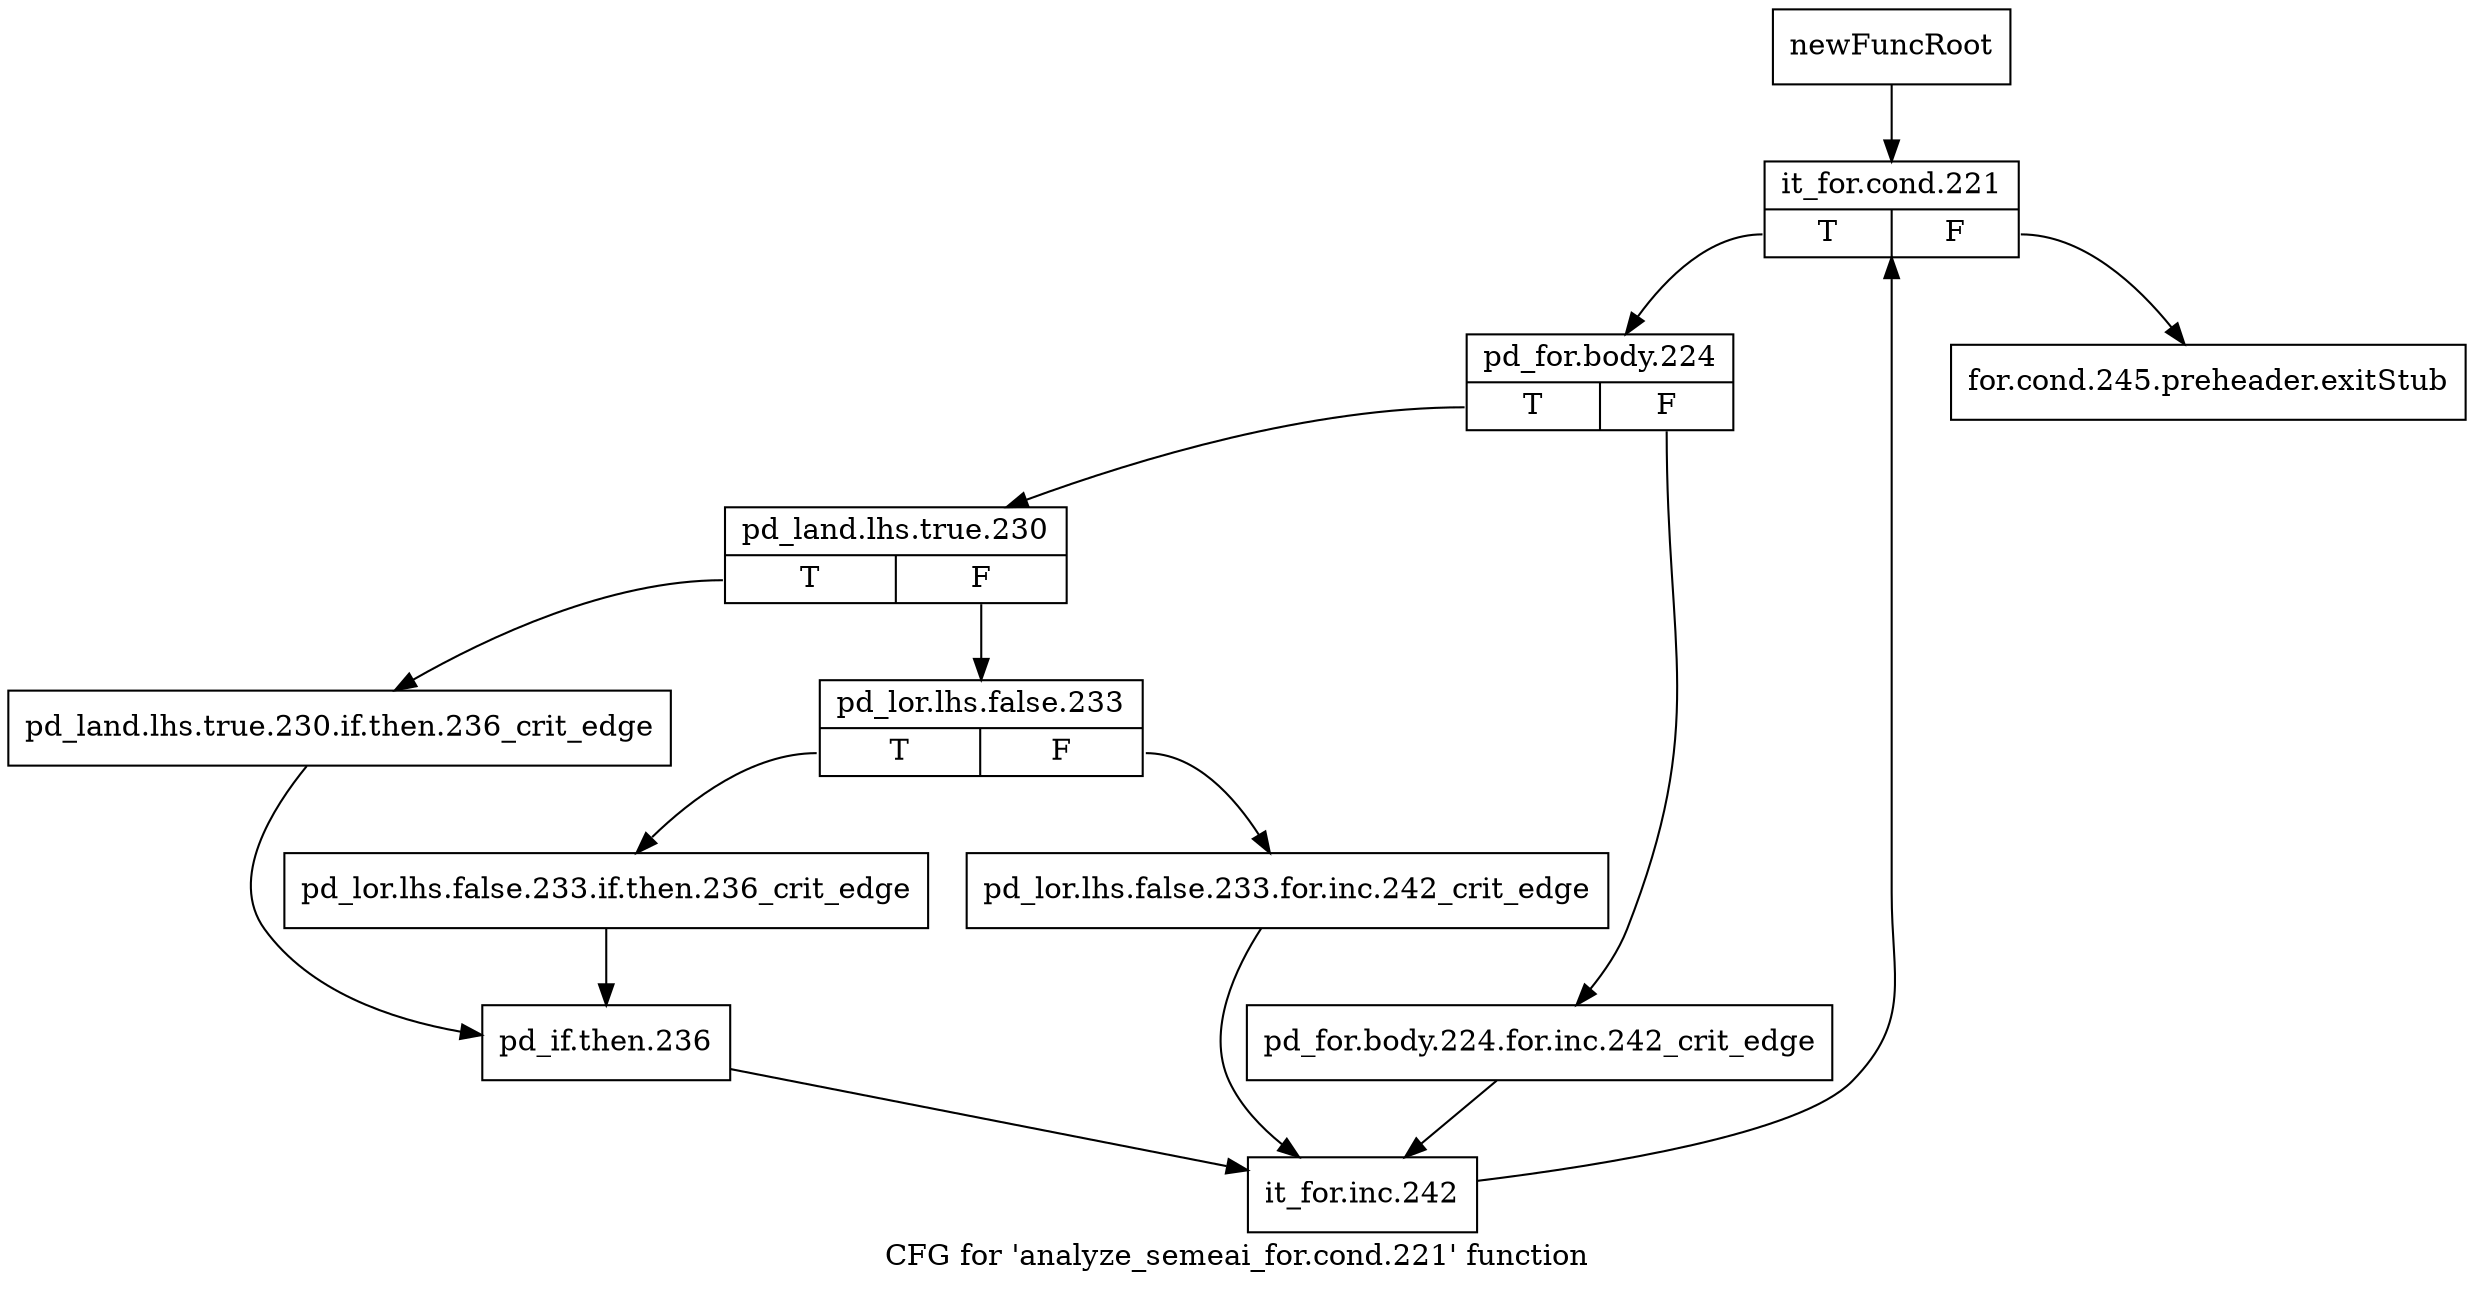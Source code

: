digraph "CFG for 'analyze_semeai_for.cond.221' function" {
	label="CFG for 'analyze_semeai_for.cond.221' function";

	Node0x4543670 [shape=record,label="{newFuncRoot}"];
	Node0x4543670 -> Node0x4543710;
	Node0x45436c0 [shape=record,label="{for.cond.245.preheader.exitStub}"];
	Node0x4543710 [shape=record,label="{it_for.cond.221|{<s0>T|<s1>F}}"];
	Node0x4543710:s0 -> Node0x4543760;
	Node0x4543710:s1 -> Node0x45436c0;
	Node0x4543760 [shape=record,label="{pd_for.body.224|{<s0>T|<s1>F}}"];
	Node0x4543760:s0 -> Node0x4543800;
	Node0x4543760:s1 -> Node0x45437b0;
	Node0x45437b0 [shape=record,label="{pd_for.body.224.for.inc.242_crit_edge}"];
	Node0x45437b0 -> Node0x45439e0;
	Node0x4543800 [shape=record,label="{pd_land.lhs.true.230|{<s0>T|<s1>F}}"];
	Node0x4543800:s0 -> Node0x4543940;
	Node0x4543800:s1 -> Node0x4543850;
	Node0x4543850 [shape=record,label="{pd_lor.lhs.false.233|{<s0>T|<s1>F}}"];
	Node0x4543850:s0 -> Node0x45438f0;
	Node0x4543850:s1 -> Node0x45438a0;
	Node0x45438a0 [shape=record,label="{pd_lor.lhs.false.233.for.inc.242_crit_edge}"];
	Node0x45438a0 -> Node0x45439e0;
	Node0x45438f0 [shape=record,label="{pd_lor.lhs.false.233.if.then.236_crit_edge}"];
	Node0x45438f0 -> Node0x4543990;
	Node0x4543940 [shape=record,label="{pd_land.lhs.true.230.if.then.236_crit_edge}"];
	Node0x4543940 -> Node0x4543990;
	Node0x4543990 [shape=record,label="{pd_if.then.236}"];
	Node0x4543990 -> Node0x45439e0;
	Node0x45439e0 [shape=record,label="{it_for.inc.242}"];
	Node0x45439e0 -> Node0x4543710;
}

